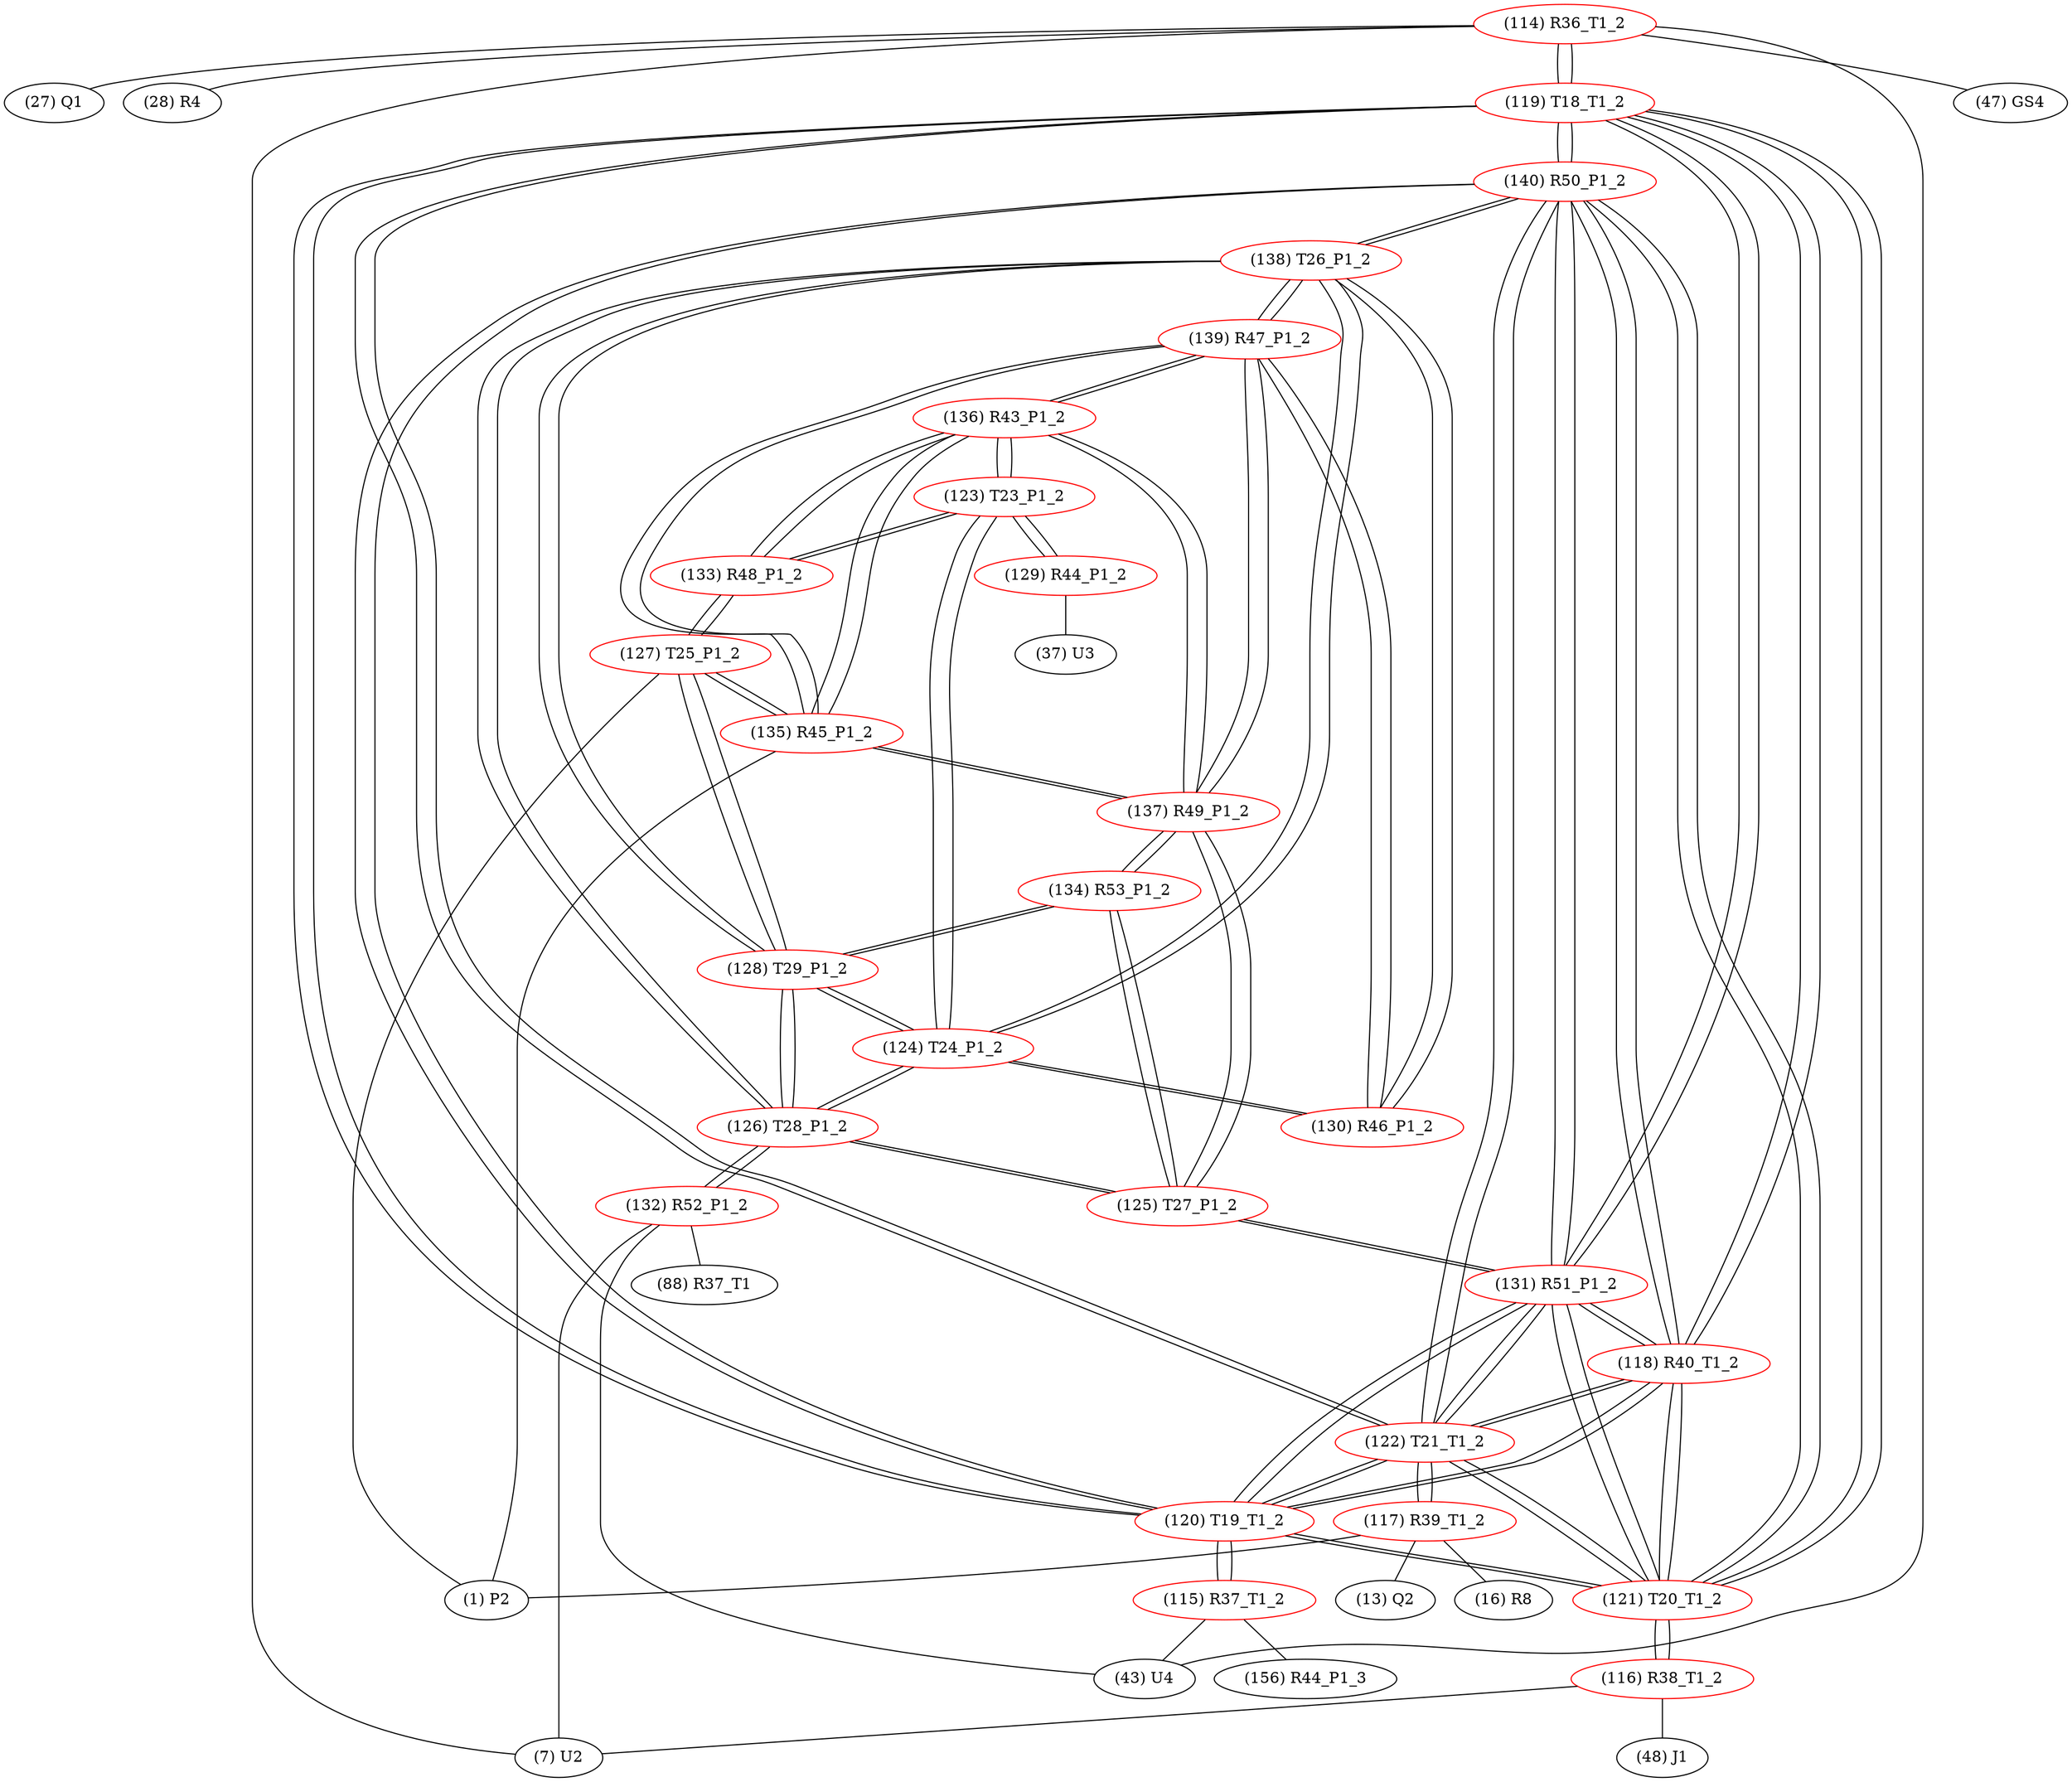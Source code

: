 graph {
	114 [label="(114) R36_T1_2" color=red]
	27 [label="(27) Q1"]
	28 [label="(28) R4"]
	7 [label="(7) U2"]
	43 [label="(43) U4"]
	47 [label="(47) GS4"]
	119 [label="(119) T18_T1_2"]
	115 [label="(115) R37_T1_2" color=red]
	43 [label="(43) U4"]
	156 [label="(156) R44_P1_3"]
	120 [label="(120) T19_T1_2"]
	116 [label="(116) R38_T1_2" color=red]
	7 [label="(7) U2"]
	48 [label="(48) J1"]
	121 [label="(121) T20_T1_2"]
	117 [label="(117) R39_T1_2" color=red]
	13 [label="(13) Q2"]
	1 [label="(1) P2"]
	16 [label="(16) R8"]
	122 [label="(122) T21_T1_2"]
	118 [label="(118) R40_T1_2" color=red]
	131 [label="(131) R51_P1_2"]
	140 [label="(140) R50_P1_2"]
	119 [label="(119) T18_T1_2"]
	122 [label="(122) T21_T1_2"]
	121 [label="(121) T20_T1_2"]
	120 [label="(120) T19_T1_2"]
	119 [label="(119) T18_T1_2" color=red]
	121 [label="(121) T20_T1_2"]
	120 [label="(120) T19_T1_2"]
	122 [label="(122) T21_T1_2"]
	114 [label="(114) R36_T1_2"]
	131 [label="(131) R51_P1_2"]
	140 [label="(140) R50_P1_2"]
	118 [label="(118) R40_T1_2"]
	120 [label="(120) T19_T1_2" color=red]
	121 [label="(121) T20_T1_2"]
	119 [label="(119) T18_T1_2"]
	122 [label="(122) T21_T1_2"]
	115 [label="(115) R37_T1_2"]
	131 [label="(131) R51_P1_2"]
	140 [label="(140) R50_P1_2"]
	118 [label="(118) R40_T1_2"]
	121 [label="(121) T20_T1_2" color=red]
	120 [label="(120) T19_T1_2"]
	119 [label="(119) T18_T1_2"]
	122 [label="(122) T21_T1_2"]
	116 [label="(116) R38_T1_2"]
	131 [label="(131) R51_P1_2"]
	140 [label="(140) R50_P1_2"]
	118 [label="(118) R40_T1_2"]
	122 [label="(122) T21_T1_2" color=red]
	121 [label="(121) T20_T1_2"]
	120 [label="(120) T19_T1_2"]
	119 [label="(119) T18_T1_2"]
	117 [label="(117) R39_T1_2"]
	131 [label="(131) R51_P1_2"]
	140 [label="(140) R50_P1_2"]
	118 [label="(118) R40_T1_2"]
	123 [label="(123) T23_P1_2" color=red]
	133 [label="(133) R48_P1_2"]
	136 [label="(136) R43_P1_2"]
	124 [label="(124) T24_P1_2"]
	129 [label="(129) R44_P1_2"]
	124 [label="(124) T24_P1_2" color=red]
	138 [label="(138) T26_P1_2"]
	128 [label="(128) T29_P1_2"]
	126 [label="(126) T28_P1_2"]
	130 [label="(130) R46_P1_2"]
	123 [label="(123) T23_P1_2"]
	125 [label="(125) T27_P1_2" color=red]
	131 [label="(131) R51_P1_2"]
	126 [label="(126) T28_P1_2"]
	134 [label="(134) R53_P1_2"]
	137 [label="(137) R49_P1_2"]
	126 [label="(126) T28_P1_2" color=red]
	138 [label="(138) T26_P1_2"]
	124 [label="(124) T24_P1_2"]
	128 [label="(128) T29_P1_2"]
	132 [label="(132) R52_P1_2"]
	125 [label="(125) T27_P1_2"]
	127 [label="(127) T25_P1_2" color=red]
	128 [label="(128) T29_P1_2"]
	133 [label="(133) R48_P1_2"]
	135 [label="(135) R45_P1_2"]
	1 [label="(1) P2"]
	128 [label="(128) T29_P1_2" color=red]
	138 [label="(138) T26_P1_2"]
	124 [label="(124) T24_P1_2"]
	126 [label="(126) T28_P1_2"]
	127 [label="(127) T25_P1_2"]
	134 [label="(134) R53_P1_2"]
	129 [label="(129) R44_P1_2" color=red]
	37 [label="(37) U3"]
	123 [label="(123) T23_P1_2"]
	130 [label="(130) R46_P1_2" color=red]
	138 [label="(138) T26_P1_2"]
	139 [label="(139) R47_P1_2"]
	124 [label="(124) T24_P1_2"]
	131 [label="(131) R51_P1_2" color=red]
	125 [label="(125) T27_P1_2"]
	140 [label="(140) R50_P1_2"]
	119 [label="(119) T18_T1_2"]
	122 [label="(122) T21_T1_2"]
	121 [label="(121) T20_T1_2"]
	120 [label="(120) T19_T1_2"]
	118 [label="(118) R40_T1_2"]
	132 [label="(132) R52_P1_2" color=red]
	7 [label="(7) U2"]
	43 [label="(43) U4"]
	88 [label="(88) R37_T1"]
	126 [label="(126) T28_P1_2"]
	133 [label="(133) R48_P1_2" color=red]
	127 [label="(127) T25_P1_2"]
	123 [label="(123) T23_P1_2"]
	136 [label="(136) R43_P1_2"]
	134 [label="(134) R53_P1_2" color=red]
	128 [label="(128) T29_P1_2"]
	125 [label="(125) T27_P1_2"]
	137 [label="(137) R49_P1_2"]
	135 [label="(135) R45_P1_2" color=red]
	139 [label="(139) R47_P1_2"]
	136 [label="(136) R43_P1_2"]
	137 [label="(137) R49_P1_2"]
	127 [label="(127) T25_P1_2"]
	1 [label="(1) P2"]
	136 [label="(136) R43_P1_2" color=red]
	133 [label="(133) R48_P1_2"]
	123 [label="(123) T23_P1_2"]
	139 [label="(139) R47_P1_2"]
	135 [label="(135) R45_P1_2"]
	137 [label="(137) R49_P1_2"]
	137 [label="(137) R49_P1_2" color=red]
	139 [label="(139) R47_P1_2"]
	135 [label="(135) R45_P1_2"]
	136 [label="(136) R43_P1_2"]
	125 [label="(125) T27_P1_2"]
	134 [label="(134) R53_P1_2"]
	138 [label="(138) T26_P1_2" color=red]
	140 [label="(140) R50_P1_2"]
	124 [label="(124) T24_P1_2"]
	128 [label="(128) T29_P1_2"]
	126 [label="(126) T28_P1_2"]
	130 [label="(130) R46_P1_2"]
	139 [label="(139) R47_P1_2"]
	139 [label="(139) R47_P1_2" color=red]
	135 [label="(135) R45_P1_2"]
	136 [label="(136) R43_P1_2"]
	137 [label="(137) R49_P1_2"]
	138 [label="(138) T26_P1_2"]
	130 [label="(130) R46_P1_2"]
	140 [label="(140) R50_P1_2" color=red]
	138 [label="(138) T26_P1_2"]
	131 [label="(131) R51_P1_2"]
	119 [label="(119) T18_T1_2"]
	122 [label="(122) T21_T1_2"]
	121 [label="(121) T20_T1_2"]
	120 [label="(120) T19_T1_2"]
	118 [label="(118) R40_T1_2"]
	114 -- 27
	114 -- 28
	114 -- 7
	114 -- 43
	114 -- 47
	114 -- 119
	115 -- 43
	115 -- 156
	115 -- 120
	116 -- 7
	116 -- 48
	116 -- 121
	117 -- 13
	117 -- 1
	117 -- 16
	117 -- 122
	118 -- 131
	118 -- 140
	118 -- 119
	118 -- 122
	118 -- 121
	118 -- 120
	119 -- 121
	119 -- 120
	119 -- 122
	119 -- 114
	119 -- 131
	119 -- 140
	119 -- 118
	120 -- 121
	120 -- 119
	120 -- 122
	120 -- 115
	120 -- 131
	120 -- 140
	120 -- 118
	121 -- 120
	121 -- 119
	121 -- 122
	121 -- 116
	121 -- 131
	121 -- 140
	121 -- 118
	122 -- 121
	122 -- 120
	122 -- 119
	122 -- 117
	122 -- 131
	122 -- 140
	122 -- 118
	123 -- 133
	123 -- 136
	123 -- 124
	123 -- 129
	124 -- 138
	124 -- 128
	124 -- 126
	124 -- 130
	124 -- 123
	125 -- 131
	125 -- 126
	125 -- 134
	125 -- 137
	126 -- 138
	126 -- 124
	126 -- 128
	126 -- 132
	126 -- 125
	127 -- 128
	127 -- 133
	127 -- 135
	127 -- 1
	128 -- 138
	128 -- 124
	128 -- 126
	128 -- 127
	128 -- 134
	129 -- 37
	129 -- 123
	130 -- 138
	130 -- 139
	130 -- 124
	131 -- 125
	131 -- 140
	131 -- 119
	131 -- 122
	131 -- 121
	131 -- 120
	131 -- 118
	132 -- 7
	132 -- 43
	132 -- 88
	132 -- 126
	133 -- 127
	133 -- 123
	133 -- 136
	134 -- 128
	134 -- 125
	134 -- 137
	135 -- 139
	135 -- 136
	135 -- 137
	135 -- 127
	135 -- 1
	136 -- 133
	136 -- 123
	136 -- 139
	136 -- 135
	136 -- 137
	137 -- 139
	137 -- 135
	137 -- 136
	137 -- 125
	137 -- 134
	138 -- 140
	138 -- 124
	138 -- 128
	138 -- 126
	138 -- 130
	138 -- 139
	139 -- 135
	139 -- 136
	139 -- 137
	139 -- 138
	139 -- 130
	140 -- 138
	140 -- 131
	140 -- 119
	140 -- 122
	140 -- 121
	140 -- 120
	140 -- 118
}